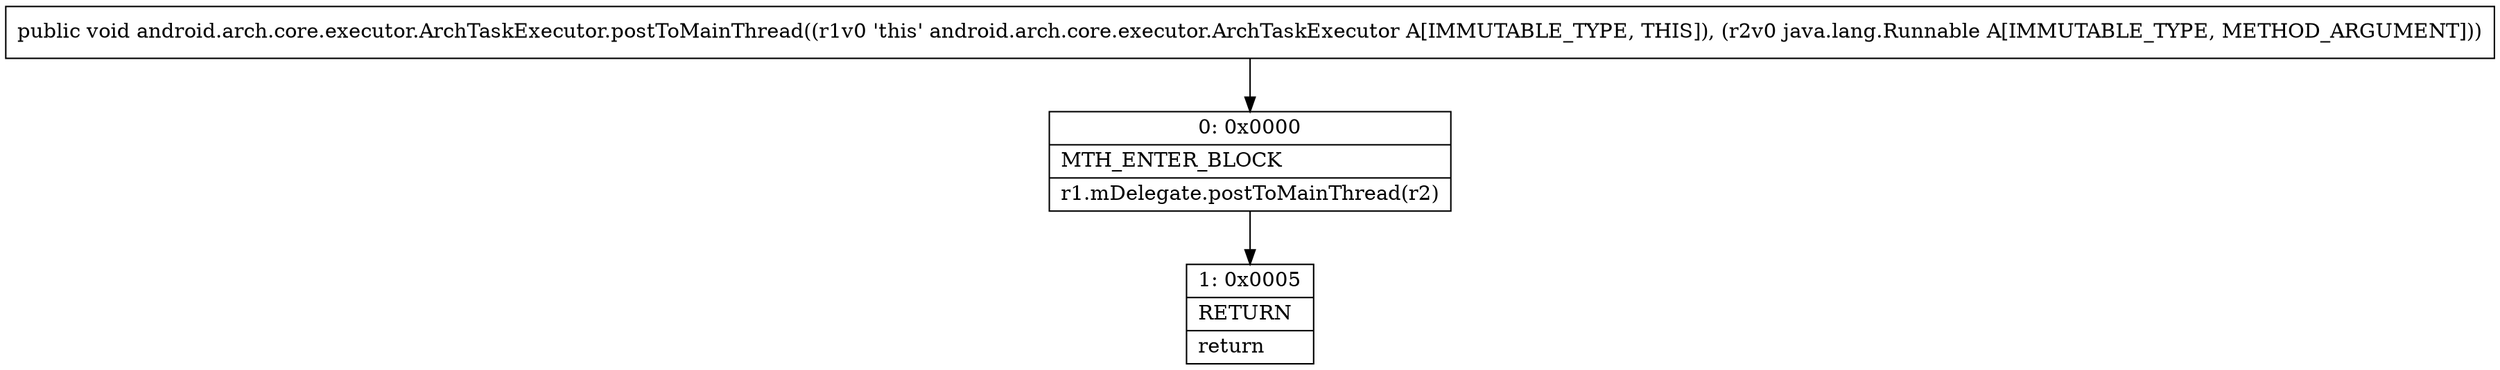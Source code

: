 digraph "CFG forandroid.arch.core.executor.ArchTaskExecutor.postToMainThread(Ljava\/lang\/Runnable;)V" {
Node_0 [shape=record,label="{0\:\ 0x0000|MTH_ENTER_BLOCK\l|r1.mDelegate.postToMainThread(r2)\l}"];
Node_1 [shape=record,label="{1\:\ 0x0005|RETURN\l|return\l}"];
MethodNode[shape=record,label="{public void android.arch.core.executor.ArchTaskExecutor.postToMainThread((r1v0 'this' android.arch.core.executor.ArchTaskExecutor A[IMMUTABLE_TYPE, THIS]), (r2v0 java.lang.Runnable A[IMMUTABLE_TYPE, METHOD_ARGUMENT])) }"];
MethodNode -> Node_0;
Node_0 -> Node_1;
}

